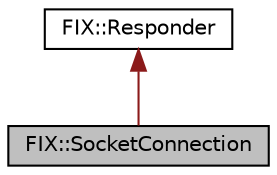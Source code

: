 digraph "FIX::SocketConnection"
{
  edge [fontname="Helvetica",fontsize="10",labelfontname="Helvetica",labelfontsize="10"];
  node [fontname="Helvetica",fontsize="10",shape=record];
  Node0 [label="FIX::SocketConnection",height=0.2,width=0.4,color="black", fillcolor="grey75", style="filled", fontcolor="black"];
  Node1 -> Node0 [dir="back",color="firebrick4",fontsize="10",style="solid",fontname="Helvetica"];
  Node1 [label="FIX::Responder",height=0.2,width=0.4,color="black", fillcolor="white", style="filled",URL="$class_f_i_x_1_1_responder.html",tooltip="Interface implements sending on and disconnecting a transport. "];
}

